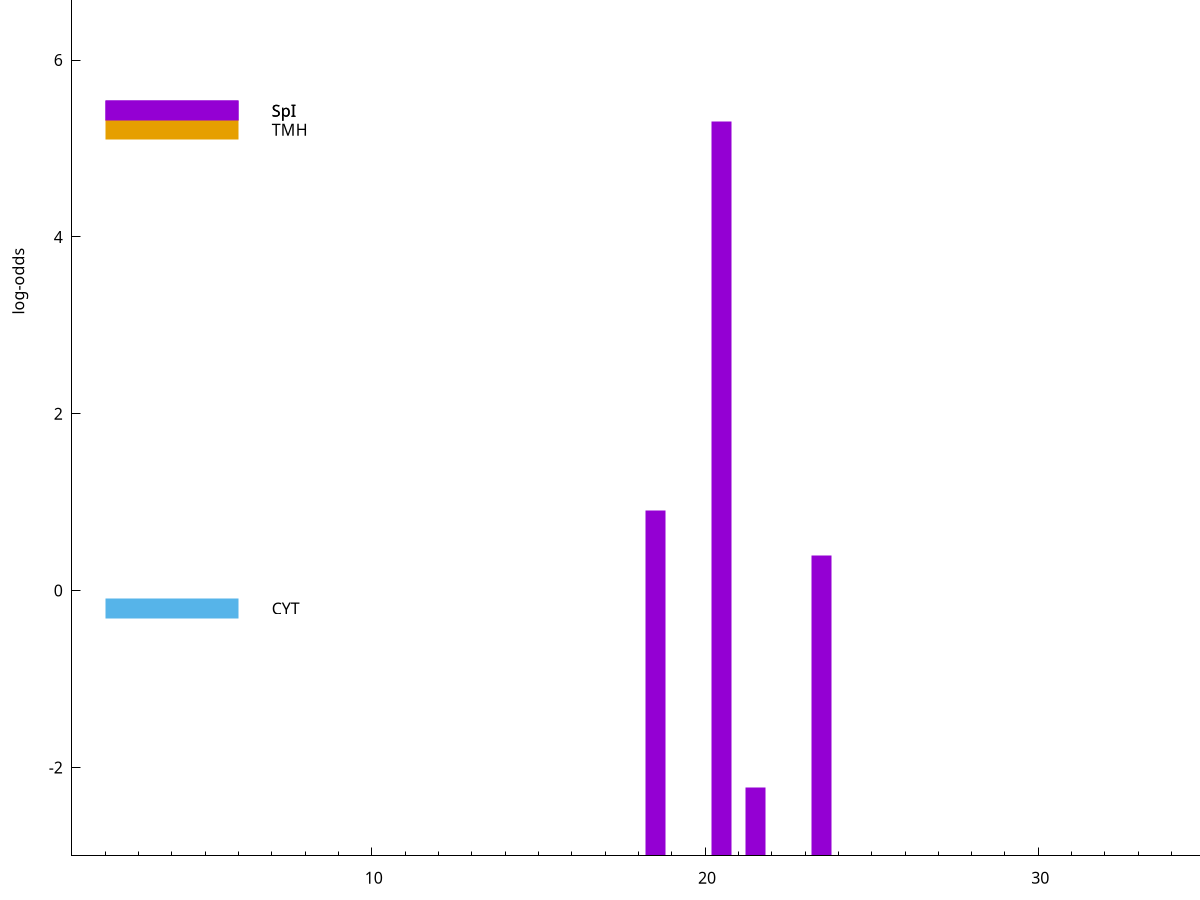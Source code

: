set title "LipoP predictions for SRR5666568.gff"
set size 2., 1.4
set xrange [1:70] 
set mxtics 10
set yrange [-3:10]
set y2range [0:13]
set ylabel "log-odds"
set term postscript eps color solid "Helvetica" 30
set output "SRR5666568.gff39.eps"
set arrow from 2,5.42542 to 6,5.42542 nohead lt 1 lw 20
set label "SpI" at 7,5.42542
set arrow from 2,5.21043 to 6,5.21043 nohead lt 4 lw 20
set label "TMH" at 7,5.21043
set arrow from 2,-0.200913 to 6,-0.200913 nohead lt 3 lw 20
set label "CYT" at 7,-0.200913
set arrow from 2,5.42542 to 6,5.42542 nohead lt 1 lw 20
set label "SpI" at 7,5.42542
# NOTE: The scores below are the log-odds scores with the threshold
# NOTE: subtracted (a hack to make gnuplot make the histogram all
# NOTE: look nice).
plot "-" axes x1y2 title "" with impulses lt 1 lw 20
20.500000 8.304470
18.500000 3.905345
23.500000 3.391618
21.500000 0.771910
e
exit
